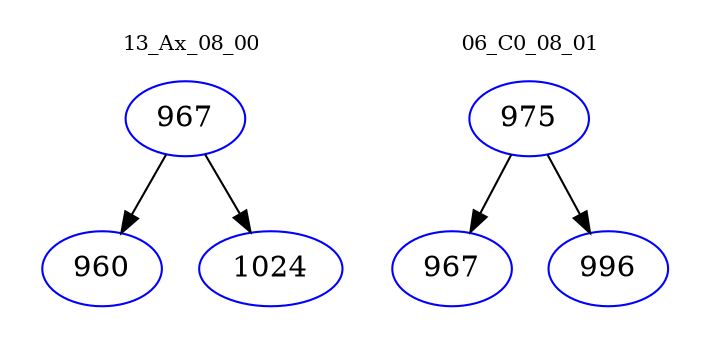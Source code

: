 digraph{
subgraph cluster_0 {
color = white
label = "13_Ax_08_00";
fontsize=10;
T0_967 [label="967", color="blue"]
T0_967 -> T0_960 [color="black"]
T0_960 [label="960", color="blue"]
T0_967 -> T0_1024 [color="black"]
T0_1024 [label="1024", color="blue"]
}
subgraph cluster_1 {
color = white
label = "06_C0_08_01";
fontsize=10;
T1_975 [label="975", color="blue"]
T1_975 -> T1_967 [color="black"]
T1_967 [label="967", color="blue"]
T1_975 -> T1_996 [color="black"]
T1_996 [label="996", color="blue"]
}
}
